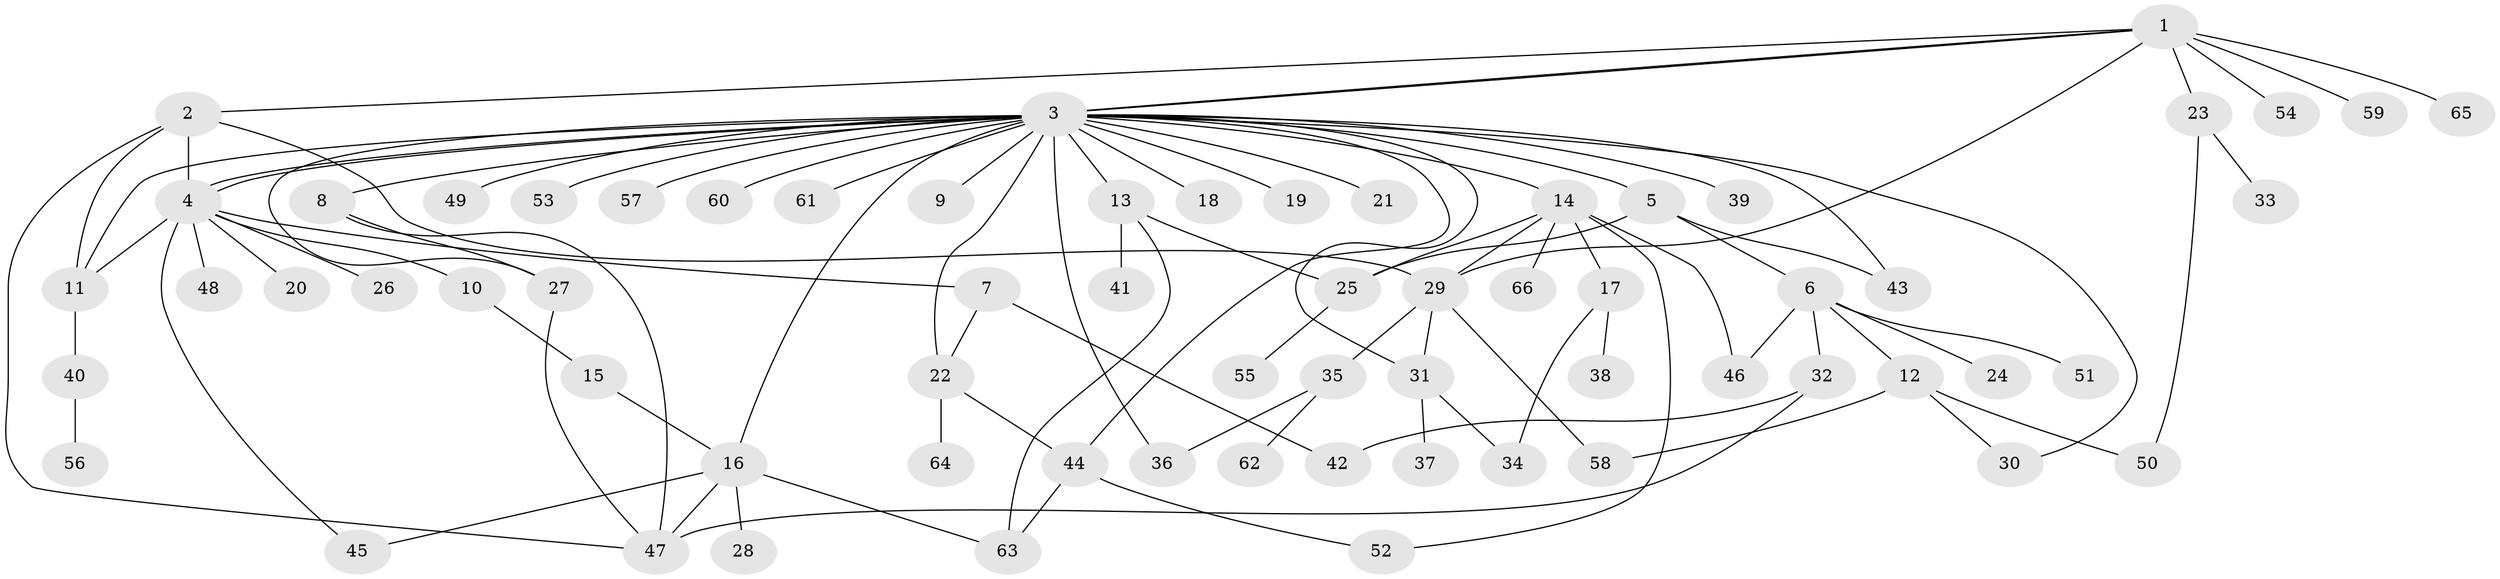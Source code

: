 // coarse degree distribution, {7: 0.0851063829787234, 6: 0.02127659574468085, 24: 0.02127659574468085, 8: 0.02127659574468085, 3: 0.1276595744680851, 2: 0.1702127659574468, 1: 0.44680851063829785, 4: 0.0425531914893617, 5: 0.06382978723404255}
// Generated by graph-tools (version 1.1) at 2025/23/03/03/25 07:23:51]
// undirected, 66 vertices, 95 edges
graph export_dot {
graph [start="1"]
  node [color=gray90,style=filled];
  1;
  2;
  3;
  4;
  5;
  6;
  7;
  8;
  9;
  10;
  11;
  12;
  13;
  14;
  15;
  16;
  17;
  18;
  19;
  20;
  21;
  22;
  23;
  24;
  25;
  26;
  27;
  28;
  29;
  30;
  31;
  32;
  33;
  34;
  35;
  36;
  37;
  38;
  39;
  40;
  41;
  42;
  43;
  44;
  45;
  46;
  47;
  48;
  49;
  50;
  51;
  52;
  53;
  54;
  55;
  56;
  57;
  58;
  59;
  60;
  61;
  62;
  63;
  64;
  65;
  66;
  1 -- 2;
  1 -- 3;
  1 -- 3;
  1 -- 23;
  1 -- 29;
  1 -- 54;
  1 -- 59;
  1 -- 65;
  2 -- 4;
  2 -- 11;
  2 -- 29;
  2 -- 47;
  3 -- 4;
  3 -- 4;
  3 -- 5;
  3 -- 8;
  3 -- 9;
  3 -- 11;
  3 -- 13;
  3 -- 14;
  3 -- 16;
  3 -- 18;
  3 -- 19;
  3 -- 21;
  3 -- 22;
  3 -- 27;
  3 -- 30;
  3 -- 31;
  3 -- 36;
  3 -- 39;
  3 -- 43;
  3 -- 44;
  3 -- 49;
  3 -- 53;
  3 -- 57;
  3 -- 60;
  3 -- 61;
  4 -- 7;
  4 -- 10;
  4 -- 11;
  4 -- 20;
  4 -- 26;
  4 -- 45;
  4 -- 48;
  5 -- 6;
  5 -- 25;
  5 -- 43;
  6 -- 12;
  6 -- 24;
  6 -- 32;
  6 -- 46;
  6 -- 51;
  7 -- 22;
  7 -- 42;
  8 -- 27;
  8 -- 47;
  10 -- 15;
  11 -- 40;
  12 -- 30;
  12 -- 50;
  12 -- 58;
  13 -- 25;
  13 -- 41;
  13 -- 63;
  14 -- 17;
  14 -- 25;
  14 -- 29;
  14 -- 46;
  14 -- 52;
  14 -- 66;
  15 -- 16;
  16 -- 28;
  16 -- 45;
  16 -- 47;
  16 -- 63;
  17 -- 34;
  17 -- 38;
  22 -- 44;
  22 -- 64;
  23 -- 33;
  23 -- 50;
  25 -- 55;
  27 -- 47;
  29 -- 31;
  29 -- 35;
  29 -- 58;
  31 -- 34;
  31 -- 37;
  32 -- 42;
  32 -- 47;
  35 -- 36;
  35 -- 62;
  40 -- 56;
  44 -- 52;
  44 -- 63;
}
